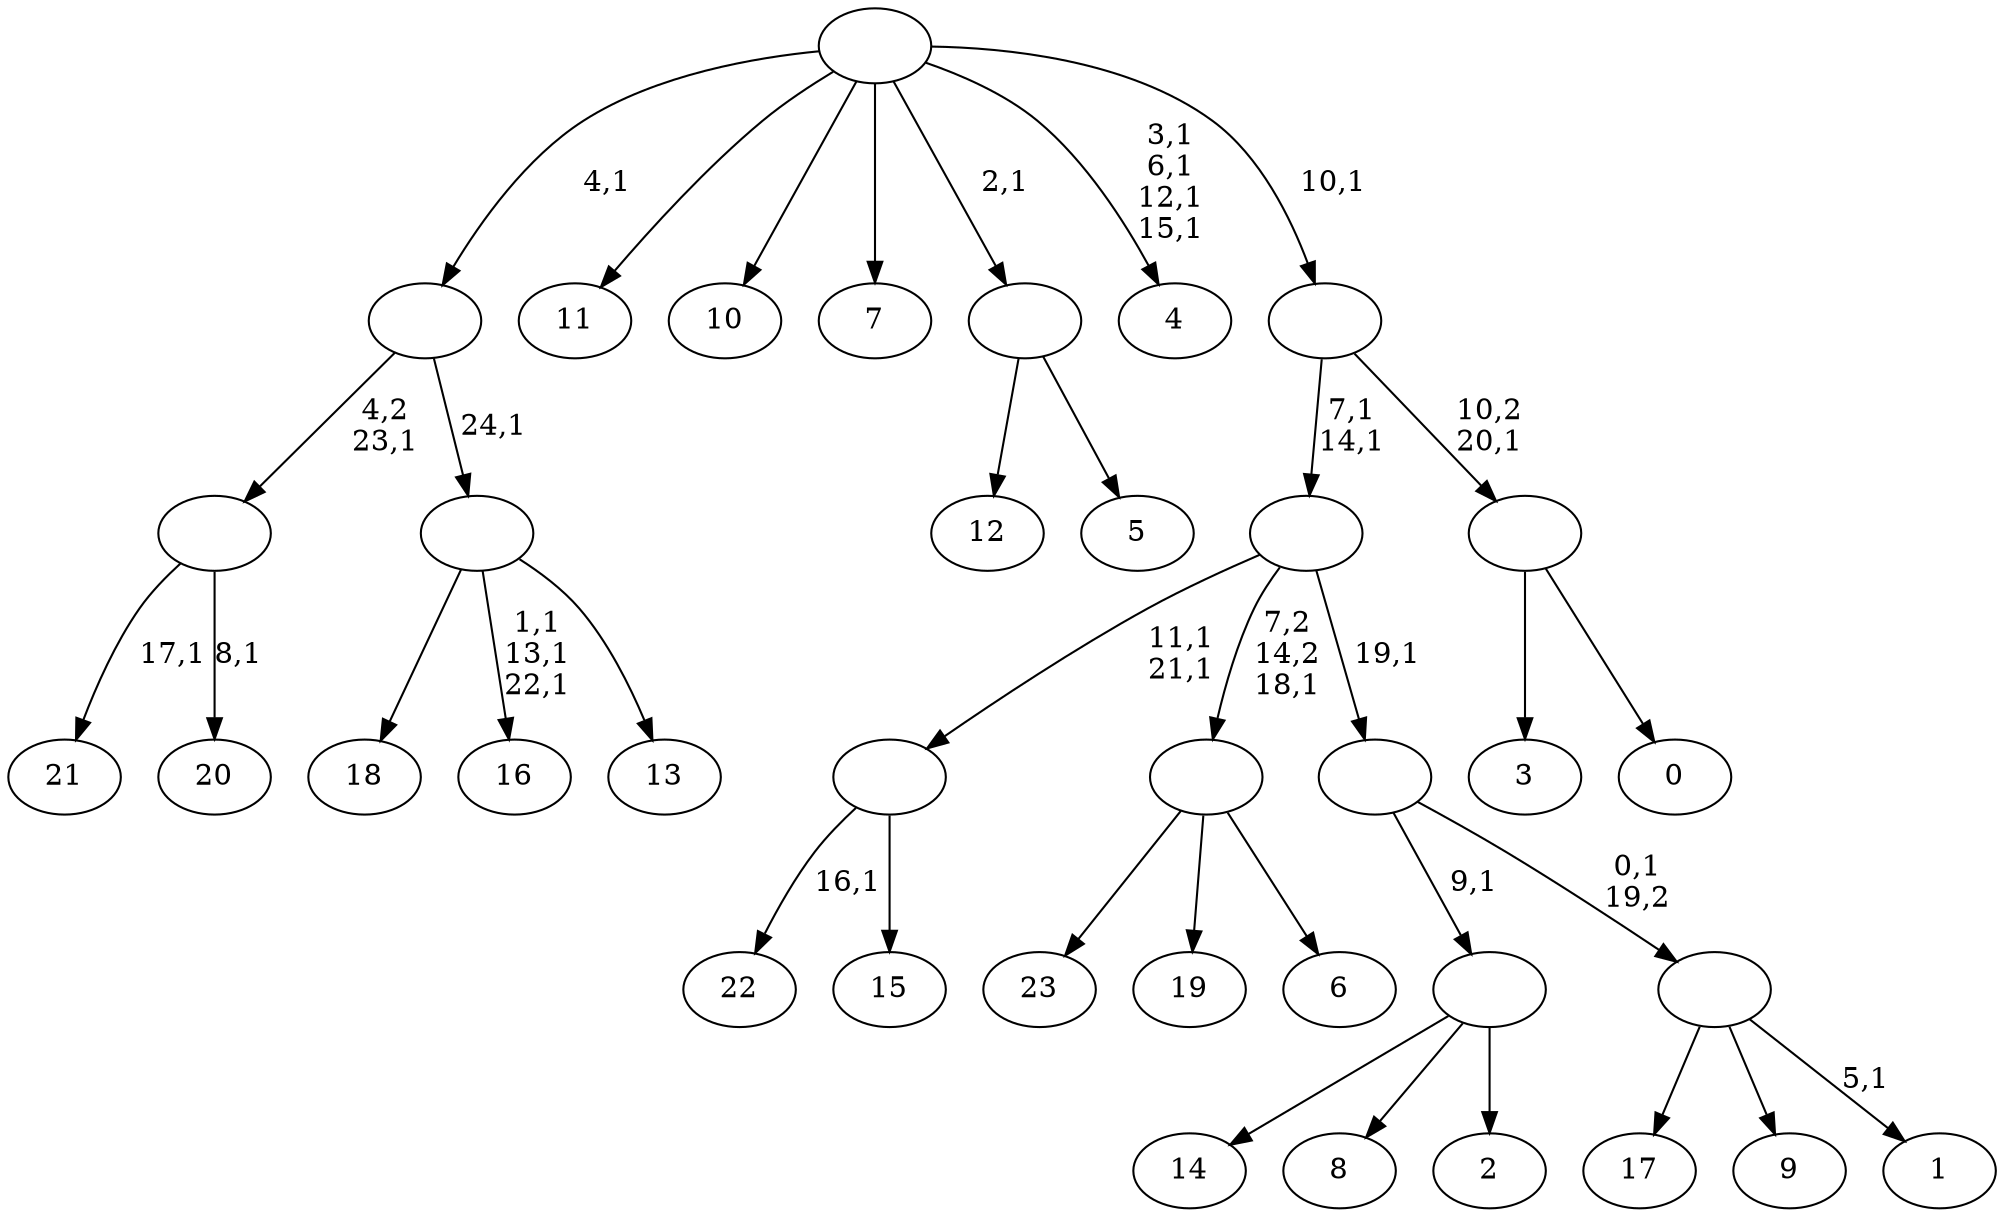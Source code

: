 digraph T {
	49 [label="23"]
	48 [label="22"]
	46 [label="21"]
	44 [label="20"]
	42 [label=""]
	41 [label="19"]
	40 [label="18"]
	39 [label="17"]
	38 [label="16"]
	34 [label="15"]
	33 [label=""]
	31 [label="14"]
	30 [label="13"]
	29 [label=""]
	28 [label=""]
	27 [label="12"]
	26 [label="11"]
	25 [label="10"]
	24 [label="9"]
	23 [label="8"]
	22 [label="7"]
	21 [label="6"]
	20 [label=""]
	19 [label="5"]
	18 [label=""]
	17 [label="4"]
	12 [label="3"]
	11 [label="2"]
	10 [label=""]
	9 [label="1"]
	7 [label=""]
	6 [label=""]
	5 [label=""]
	3 [label="0"]
	2 [label=""]
	1 [label=""]
	0 [label=""]
	42 -> 44 [label="8,1"]
	42 -> 46 [label="17,1"]
	33 -> 48 [label="16,1"]
	33 -> 34 [label=""]
	29 -> 38 [label="1,1\n13,1\n22,1"]
	29 -> 40 [label=""]
	29 -> 30 [label=""]
	28 -> 42 [label="4,2\n23,1"]
	28 -> 29 [label="24,1"]
	20 -> 49 [label=""]
	20 -> 41 [label=""]
	20 -> 21 [label=""]
	18 -> 27 [label=""]
	18 -> 19 [label=""]
	10 -> 31 [label=""]
	10 -> 23 [label=""]
	10 -> 11 [label=""]
	7 -> 9 [label="5,1"]
	7 -> 39 [label=""]
	7 -> 24 [label=""]
	6 -> 10 [label="9,1"]
	6 -> 7 [label="0,1\n19,2"]
	5 -> 33 [label="11,1\n21,1"]
	5 -> 20 [label="7,2\n14,2\n18,1"]
	5 -> 6 [label="19,1"]
	2 -> 12 [label=""]
	2 -> 3 [label=""]
	1 -> 5 [label="7,1\n14,1"]
	1 -> 2 [label="10,2\n20,1"]
	0 -> 17 [label="3,1\n6,1\n12,1\n15,1"]
	0 -> 28 [label="4,1"]
	0 -> 26 [label=""]
	0 -> 25 [label=""]
	0 -> 22 [label=""]
	0 -> 18 [label="2,1"]
	0 -> 1 [label="10,1"]
}

